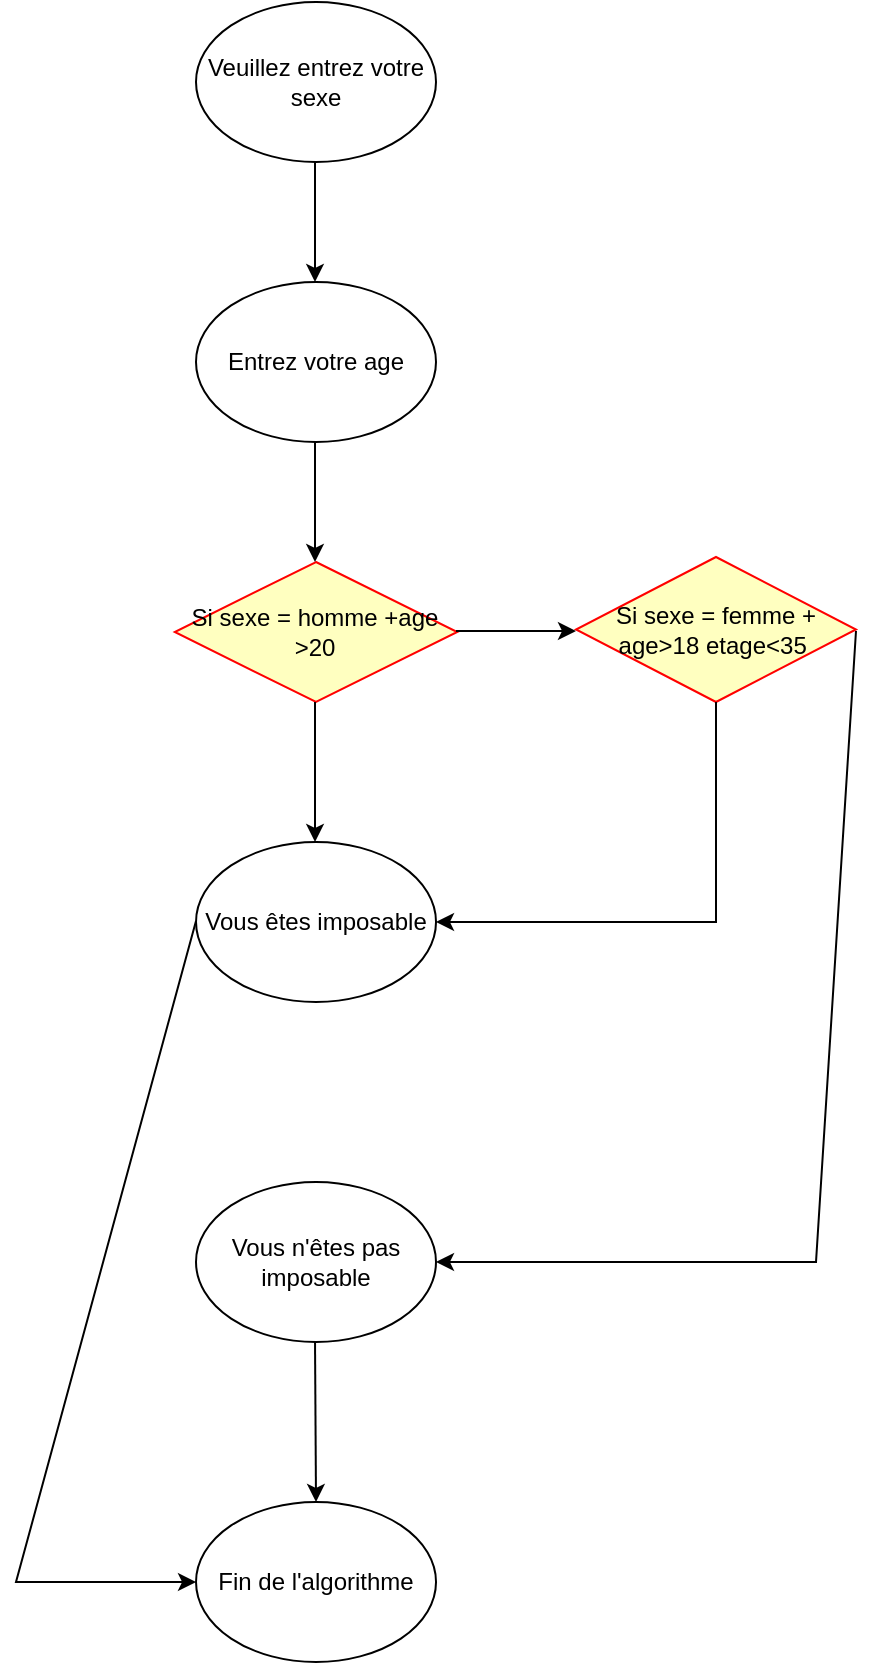 <mxfile version="22.1.2" type="device">
  <diagram name="Page-1" id="1af_plPwHxeJgCsq5g0B">
    <mxGraphModel dx="1418" dy="828" grid="1" gridSize="10" guides="1" tooltips="1" connect="1" arrows="1" fold="1" page="1" pageScale="1" pageWidth="827" pageHeight="1169" math="0" shadow="0">
      <root>
        <mxCell id="0" />
        <mxCell id="1" parent="0" />
        <mxCell id="Aow6YVMiIbhs4skmStFT-1" value="Veuillez entrez votre sexe" style="ellipse;whiteSpace=wrap;html=1;" vertex="1" parent="1">
          <mxGeometry x="360" y="50" width="120" height="80" as="geometry" />
        </mxCell>
        <mxCell id="Aow6YVMiIbhs4skmStFT-2" value="" style="endArrow=classic;html=1;rounded=0;" edge="1" parent="1">
          <mxGeometry width="50" height="50" relative="1" as="geometry">
            <mxPoint x="419.5" y="130" as="sourcePoint" />
            <mxPoint x="419.5" y="190" as="targetPoint" />
          </mxGeometry>
        </mxCell>
        <mxCell id="Aow6YVMiIbhs4skmStFT-3" value="Entrez votre age" style="ellipse;whiteSpace=wrap;html=1;" vertex="1" parent="1">
          <mxGeometry x="360" y="190" width="120" height="80" as="geometry" />
        </mxCell>
        <mxCell id="Aow6YVMiIbhs4skmStFT-4" value="Si sexe = homme +age &amp;gt;20" style="rhombus;whiteSpace=wrap;html=1;fontColor=#000000;fillColor=#ffffc0;strokeColor=#ff0000;" vertex="1" parent="1">
          <mxGeometry x="349.38" y="330" width="141.25" height="70" as="geometry" />
        </mxCell>
        <mxCell id="Aow6YVMiIbhs4skmStFT-7" value="" style="endArrow=classic;html=1;rounded=0;" edge="1" parent="1">
          <mxGeometry width="50" height="50" relative="1" as="geometry">
            <mxPoint x="419.5" y="270" as="sourcePoint" />
            <mxPoint x="419.5" y="330" as="targetPoint" />
          </mxGeometry>
        </mxCell>
        <mxCell id="Aow6YVMiIbhs4skmStFT-8" value="Vous êtes imposable" style="ellipse;whiteSpace=wrap;html=1;" vertex="1" parent="1">
          <mxGeometry x="360.01" y="470" width="120" height="80" as="geometry" />
        </mxCell>
        <mxCell id="Aow6YVMiIbhs4skmStFT-9" value="" style="endArrow=classic;html=1;rounded=0;" edge="1" parent="1">
          <mxGeometry width="50" height="50" relative="1" as="geometry">
            <mxPoint x="419.51" y="400" as="sourcePoint" />
            <mxPoint x="419.51" y="470" as="targetPoint" />
          </mxGeometry>
        </mxCell>
        <mxCell id="Aow6YVMiIbhs4skmStFT-10" value="Si sexe = femme + age&amp;gt;18 etage&amp;lt;35&amp;nbsp;" style="rhombus;whiteSpace=wrap;html=1;fontColor=#000000;fillColor=#ffffc0;strokeColor=#ff0000;" vertex="1" parent="1">
          <mxGeometry x="550" y="327.5" width="140" height="72.5" as="geometry" />
        </mxCell>
        <mxCell id="Aow6YVMiIbhs4skmStFT-13" value="" style="endArrow=classic;html=1;rounded=0;" edge="1" parent="1">
          <mxGeometry width="50" height="50" relative="1" as="geometry">
            <mxPoint x="490" y="364.5" as="sourcePoint" />
            <mxPoint x="550" y="364.5" as="targetPoint" />
          </mxGeometry>
        </mxCell>
        <mxCell id="Aow6YVMiIbhs4skmStFT-14" value="" style="endArrow=classic;html=1;rounded=0;entryX=1;entryY=0.5;entryDx=0;entryDy=0;" edge="1" parent="1" target="Aow6YVMiIbhs4skmStFT-8">
          <mxGeometry width="50" height="50" relative="1" as="geometry">
            <mxPoint x="620" y="400" as="sourcePoint" />
            <mxPoint x="570" y="450" as="targetPoint" />
            <Array as="points">
              <mxPoint x="620" y="510" />
            </Array>
          </mxGeometry>
        </mxCell>
        <mxCell id="Aow6YVMiIbhs4skmStFT-18" value="" style="endArrow=classic;html=1;rounded=0;entryX=1;entryY=0.5;entryDx=0;entryDy=0;" edge="1" parent="1" target="Aow6YVMiIbhs4skmStFT-19">
          <mxGeometry width="50" height="50" relative="1" as="geometry">
            <mxPoint x="690" y="364.5" as="sourcePoint" />
            <mxPoint x="730" y="680" as="targetPoint" />
            <Array as="points">
              <mxPoint x="670" y="680" />
            </Array>
          </mxGeometry>
        </mxCell>
        <mxCell id="Aow6YVMiIbhs4skmStFT-19" value="Vous n&#39;êtes pas imposable" style="ellipse;whiteSpace=wrap;html=1;" vertex="1" parent="1">
          <mxGeometry x="360" y="640" width="120" height="80" as="geometry" />
        </mxCell>
        <mxCell id="Aow6YVMiIbhs4skmStFT-21" value="Fin de l&#39;algorithme" style="ellipse;whiteSpace=wrap;html=1;" vertex="1" parent="1">
          <mxGeometry x="360.01" y="800" width="120" height="80" as="geometry" />
        </mxCell>
        <mxCell id="Aow6YVMiIbhs4skmStFT-22" value="" style="endArrow=classic;html=1;rounded=0;entryX=0.5;entryY=0;entryDx=0;entryDy=0;" edge="1" parent="1" target="Aow6YVMiIbhs4skmStFT-21">
          <mxGeometry width="50" height="50" relative="1" as="geometry">
            <mxPoint x="419.51" y="720" as="sourcePoint" />
            <mxPoint x="419.51" y="790" as="targetPoint" />
          </mxGeometry>
        </mxCell>
        <mxCell id="Aow6YVMiIbhs4skmStFT-25" value="" style="endArrow=classic;html=1;rounded=0;entryX=0;entryY=0.5;entryDx=0;entryDy=0;" edge="1" parent="1" target="Aow6YVMiIbhs4skmStFT-21">
          <mxGeometry width="50" height="50" relative="1" as="geometry">
            <mxPoint x="360" y="509.5" as="sourcePoint" />
            <mxPoint x="270" y="509.5" as="targetPoint" />
            <Array as="points">
              <mxPoint x="270" y="840" />
            </Array>
          </mxGeometry>
        </mxCell>
      </root>
    </mxGraphModel>
  </diagram>
</mxfile>
